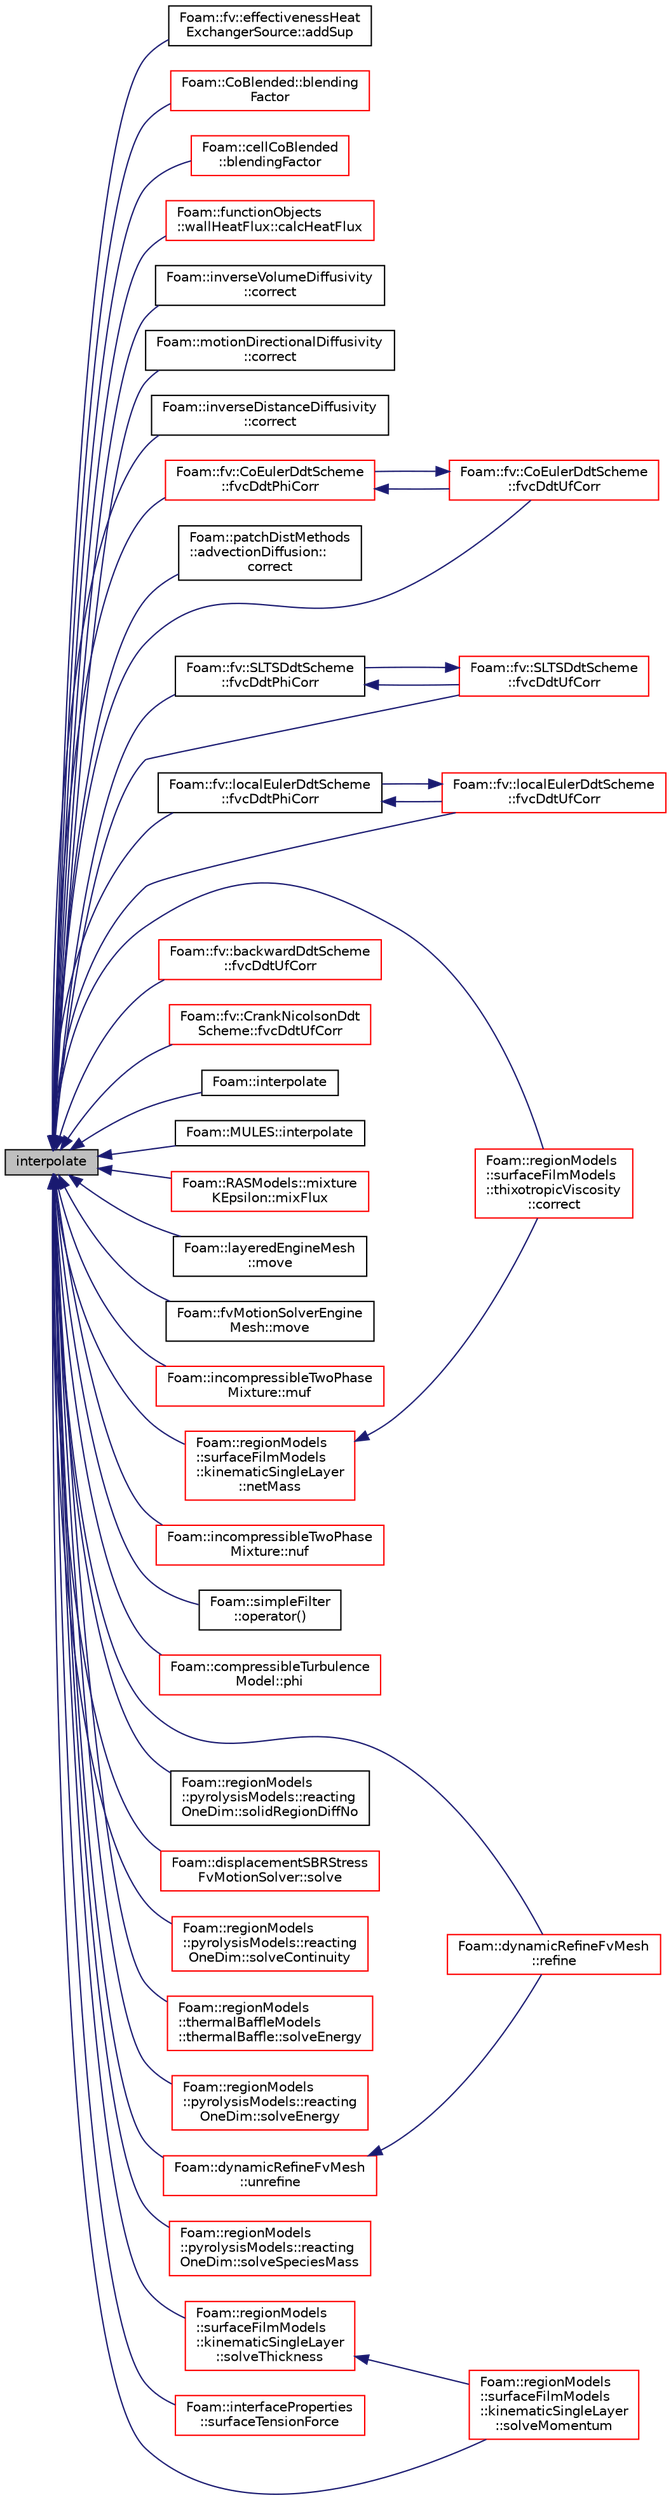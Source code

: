 digraph "interpolate"
{
  bgcolor="transparent";
  edge [fontname="Helvetica",fontsize="10",labelfontname="Helvetica",labelfontsize="10"];
  node [fontname="Helvetica",fontsize="10",shape=record];
  rankdir="LR";
  Node29004 [label="interpolate",height=0.2,width=0.4,color="black", fillcolor="grey75", style="filled", fontcolor="black"];
  Node29004 -> Node29005 [dir="back",color="midnightblue",fontsize="10",style="solid",fontname="Helvetica"];
  Node29005 [label="Foam::fv::effectivenessHeat\lExchangerSource::addSup",height=0.2,width=0.4,color="black",URL="$a24589.html#a1a2fc9c6c65fd9593d06fb8a5377afbe",tooltip="Scalar. "];
  Node29004 -> Node29006 [dir="back",color="midnightblue",fontsize="10",style="solid",fontname="Helvetica"];
  Node29006 [label="Foam::CoBlended::blending\lFactor",height=0.2,width=0.4,color="red",URL="$a23985.html#a04e8a7d5e7e25e7b04e427a68885ab2b",tooltip="Return the face-based blending factor. "];
  Node29004 -> Node29012 [dir="back",color="midnightblue",fontsize="10",style="solid",fontname="Helvetica"];
  Node29012 [label="Foam::cellCoBlended\l::blendingFactor",height=0.2,width=0.4,color="red",URL="$a23969.html#a04e8a7d5e7e25e7b04e427a68885ab2b",tooltip="Return the face-based blending factor. "];
  Node29004 -> Node29018 [dir="back",color="midnightblue",fontsize="10",style="solid",fontname="Helvetica"];
  Node29018 [label="Foam::functionObjects\l::wallHeatFlux::calcHeatFlux",height=0.2,width=0.4,color="red",URL="$a24337.html#a6507dd9133ec6981c8b14e80a74f53e2",tooltip="Calculate the heat-flux. "];
  Node29004 -> Node29020 [dir="back",color="midnightblue",fontsize="10",style="solid",fontname="Helvetica"];
  Node29020 [label="Foam::inverseVolumeDiffusivity\l::correct",height=0.2,width=0.4,color="black",URL="$a24493.html#a3ae44b28050c3aa494c1d8e18cf618c1",tooltip="Correct the motion diffusivity. "];
  Node29004 -> Node29021 [dir="back",color="midnightblue",fontsize="10",style="solid",fontname="Helvetica"];
  Node29021 [label="Foam::motionDirectionalDiffusivity\l::correct",height=0.2,width=0.4,color="black",URL="$a24509.html#a3ae44b28050c3aa494c1d8e18cf618c1",tooltip="Correct the motion diffusivity. "];
  Node29004 -> Node29022 [dir="back",color="midnightblue",fontsize="10",style="solid",fontname="Helvetica"];
  Node29022 [label="Foam::inverseDistanceDiffusivity\l::correct",height=0.2,width=0.4,color="black",URL="$a24481.html#a3ae44b28050c3aa494c1d8e18cf618c1",tooltip="Correct the motion diffusivity. "];
  Node29004 -> Node29023 [dir="back",color="midnightblue",fontsize="10",style="solid",fontname="Helvetica"];
  Node29023 [label="Foam::regionModels\l::surfaceFilmModels\l::thixotropicViscosity\l::correct",height=0.2,width=0.4,color="red",URL="$a30229.html#a2e639533765b4cde1bd3d0f0c528aa6c",tooltip="Correct. "];
  Node29004 -> Node29025 [dir="back",color="midnightblue",fontsize="10",style="solid",fontname="Helvetica"];
  Node29025 [label="Foam::patchDistMethods\l::advectionDiffusion::\lcorrect",height=0.2,width=0.4,color="black",URL="$a23713.html#a612bb420e07dbe61608dafebdebbaf8a",tooltip="Correct the given distance-to-patch and normal-to-patch fields. "];
  Node29004 -> Node29026 [dir="back",color="midnightblue",fontsize="10",style="solid",fontname="Helvetica"];
  Node29026 [label="Foam::fv::CoEulerDdtScheme\l::fvcDdtPhiCorr",height=0.2,width=0.4,color="red",URL="$a23289.html#a33f5cdb166b94225746ffebc3da4f759"];
  Node29026 -> Node29028 [dir="back",color="midnightblue",fontsize="10",style="solid",fontname="Helvetica"];
  Node29028 [label="Foam::fv::CoEulerDdtScheme\l::fvcDdtUfCorr",height=0.2,width=0.4,color="red",URL="$a23289.html#a08cbec5ced869c7c2325e049742bec85"];
  Node29028 -> Node29026 [dir="back",color="midnightblue",fontsize="10",style="solid",fontname="Helvetica"];
  Node29004 -> Node29031 [dir="back",color="midnightblue",fontsize="10",style="solid",fontname="Helvetica"];
  Node29031 [label="Foam::fv::SLTSDdtScheme\l::fvcDdtPhiCorr",height=0.2,width=0.4,color="black",URL="$a23317.html#a70599a08bad41eec8ff9c5b8b15bdfb4"];
  Node29031 -> Node29032 [dir="back",color="midnightblue",fontsize="10",style="solid",fontname="Helvetica"];
  Node29032 [label="Foam::fv::SLTSDdtScheme\l::fvcDdtUfCorr",height=0.2,width=0.4,color="red",URL="$a23317.html#ad31782971afded9cb24b31ea3d172752"];
  Node29032 -> Node29031 [dir="back",color="midnightblue",fontsize="10",style="solid",fontname="Helvetica"];
  Node29004 -> Node29034 [dir="back",color="midnightblue",fontsize="10",style="solid",fontname="Helvetica"];
  Node29034 [label="Foam::fv::localEulerDdtScheme\l::fvcDdtPhiCorr",height=0.2,width=0.4,color="black",URL="$a23313.html#aa748aa5731e72b3ab6b596a1a3b0cb2d"];
  Node29034 -> Node29035 [dir="back",color="midnightblue",fontsize="10",style="solid",fontname="Helvetica"];
  Node29035 [label="Foam::fv::localEulerDdtScheme\l::fvcDdtUfCorr",height=0.2,width=0.4,color="red",URL="$a23313.html#a7d1c87d08f139bbdfab3842a6cf6cc2f"];
  Node29035 -> Node29034 [dir="back",color="midnightblue",fontsize="10",style="solid",fontname="Helvetica"];
  Node29004 -> Node29037 [dir="back",color="midnightblue",fontsize="10",style="solid",fontname="Helvetica"];
  Node29037 [label="Foam::fv::backwardDdtScheme\l::fvcDdtUfCorr",height=0.2,width=0.4,color="red",URL="$a23281.html#a116ff4bf9de040e220fd93a58feb4e75"];
  Node29004 -> Node29028 [dir="back",color="midnightblue",fontsize="10",style="solid",fontname="Helvetica"];
  Node29004 -> Node29032 [dir="back",color="midnightblue",fontsize="10",style="solid",fontname="Helvetica"];
  Node29004 -> Node29035 [dir="back",color="midnightblue",fontsize="10",style="solid",fontname="Helvetica"];
  Node29004 -> Node29040 [dir="back",color="midnightblue",fontsize="10",style="solid",fontname="Helvetica"];
  Node29040 [label="Foam::fv::CrankNicolsonDdt\lScheme::fvcDdtUfCorr",height=0.2,width=0.4,color="red",URL="$a23293.html#a6552d37151b37eae5f82370b5ddbac91"];
  Node29004 -> Node29043 [dir="back",color="midnightblue",fontsize="10",style="solid",fontname="Helvetica"];
  Node29043 [label="Foam::interpolate",height=0.2,width=0.4,color="black",URL="$a21851.html#ab78a11ca7821ef611119242663cbe895",tooltip="Interpolate field vf according to direction dir. "];
  Node29004 -> Node29044 [dir="back",color="midnightblue",fontsize="10",style="solid",fontname="Helvetica"];
  Node29044 [label="Foam::MULES::interpolate",height=0.2,width=0.4,color="black",URL="$a21864.html#a4af43c1eb899cea598bb952c0b19e55d"];
  Node29004 -> Node29045 [dir="back",color="midnightblue",fontsize="10",style="solid",fontname="Helvetica"];
  Node29045 [label="Foam::RASModels::mixture\lKEpsilon::mixFlux",height=0.2,width=0.4,color="red",URL="$a32109.html#ac173b78051f80cc1d7826a9db9690c9c"];
  Node29004 -> Node29049 [dir="back",color="midnightblue",fontsize="10",style="solid",fontname="Helvetica"];
  Node29049 [label="Foam::layeredEngineMesh\l::move",height=0.2,width=0.4,color="black",URL="$a22573.html#a68c0b61b84e4e095b6463cadc275adae"];
  Node29004 -> Node29050 [dir="back",color="midnightblue",fontsize="10",style="solid",fontname="Helvetica"];
  Node29050 [label="Foam::fvMotionSolverEngine\lMesh::move",height=0.2,width=0.4,color="black",URL="$a22569.html#a68c0b61b84e4e095b6463cadc275adae"];
  Node29004 -> Node29051 [dir="back",color="midnightblue",fontsize="10",style="solid",fontname="Helvetica"];
  Node29051 [label="Foam::incompressibleTwoPhase\lMixture::muf",height=0.2,width=0.4,color="red",URL="$a31841.html#a0391770a356370cc28f01b4487b39fb7",tooltip="Return the face-interpolated dynamic laminar viscosity. "];
  Node29004 -> Node29053 [dir="back",color="midnightblue",fontsize="10",style="solid",fontname="Helvetica"];
  Node29053 [label="Foam::regionModels\l::surfaceFilmModels\l::kinematicSingleLayer\l::netMass",height=0.2,width=0.4,color="red",URL="$a30117.html#aea82ba05db23193d56639def808a6154",tooltip="Return the net film mass available over the next integration. "];
  Node29053 -> Node29023 [dir="back",color="midnightblue",fontsize="10",style="solid",fontname="Helvetica"];
  Node29004 -> Node29056 [dir="back",color="midnightblue",fontsize="10",style="solid",fontname="Helvetica"];
  Node29056 [label="Foam::incompressibleTwoPhase\lMixture::nuf",height=0.2,width=0.4,color="red",URL="$a31841.html#a0e2e330a3952a84c784e66d147c33687",tooltip="Return the face-interpolated kinematic laminar viscosity. "];
  Node29004 -> Node29058 [dir="back",color="midnightblue",fontsize="10",style="solid",fontname="Helvetica"];
  Node29058 [label="Foam::simpleFilter\l::operator()",height=0.2,width=0.4,color="black",URL="$a32273.html#a57f485be4b718f128b5c974aea60a703"];
  Node29004 -> Node29059 [dir="back",color="midnightblue",fontsize="10",style="solid",fontname="Helvetica"];
  Node29059 [label="Foam::compressibleTurbulence\lModel::phi",height=0.2,width=0.4,color="red",URL="$a31977.html#acc92e3df4edea382ecf752c53b88a7b3",tooltip="Return the volumetric flux field. "];
  Node29004 -> Node29064 [dir="back",color="midnightblue",fontsize="10",style="solid",fontname="Helvetica"];
  Node29064 [label="Foam::dynamicRefineFvMesh\l::refine",height=0.2,width=0.4,color="red",URL="$a22109.html#a4cc059364e8fc86931758f25f0503d7e",tooltip="Refine cells. Update mesh and fields. "];
  Node29004 -> Node29069 [dir="back",color="midnightblue",fontsize="10",style="solid",fontname="Helvetica"];
  Node29069 [label="Foam::regionModels\l::pyrolysisModels::reacting\lOneDim::solidRegionDiffNo",height=0.2,width=0.4,color="black",URL="$a30053.html#a13b515b67177488efbd8bb27dd569939",tooltip="Mean diffusion number of the solid region. "];
  Node29004 -> Node29070 [dir="back",color="midnightblue",fontsize="10",style="solid",fontname="Helvetica"];
  Node29070 [label="Foam::displacementSBRStress\lFvMotionSolver::solve",height=0.2,width=0.4,color="red",URL="$a24453.html#af7d39f0eac0af0ed5785935ac72a1e7d",tooltip="Solve for motion. "];
  Node29004 -> Node29072 [dir="back",color="midnightblue",fontsize="10",style="solid",fontname="Helvetica"];
  Node29072 [label="Foam::regionModels\l::pyrolysisModels::reacting\lOneDim::solveContinuity",height=0.2,width=0.4,color="red",URL="$a30053.html#a1a4c7f06441e29b9703723dfd2e5976d",tooltip="Solve continuity equation. "];
  Node29004 -> Node29074 [dir="back",color="midnightblue",fontsize="10",style="solid",fontname="Helvetica"];
  Node29074 [label="Foam::regionModels\l::thermalBaffleModels\l::thermalBaffle::solveEnergy",height=0.2,width=0.4,color="red",URL="$a30277.html#a533e6e7fb2c00cd976a89d545355000c",tooltip="Solve energy equation. "];
  Node29004 -> Node29076 [dir="back",color="midnightblue",fontsize="10",style="solid",fontname="Helvetica"];
  Node29076 [label="Foam::regionModels\l::pyrolysisModels::reacting\lOneDim::solveEnergy",height=0.2,width=0.4,color="red",URL="$a30053.html#a533e6e7fb2c00cd976a89d545355000c",tooltip="Solve energy. "];
  Node29004 -> Node29077 [dir="back",color="midnightblue",fontsize="10",style="solid",fontname="Helvetica"];
  Node29077 [label="Foam::regionModels\l::surfaceFilmModels\l::kinematicSingleLayer\l::solveMomentum",height=0.2,width=0.4,color="red",URL="$a30117.html#aaba5d5ef7ac2693c87b0b31a7605f178",tooltip="Solve for film velocity. "];
  Node29004 -> Node29081 [dir="back",color="midnightblue",fontsize="10",style="solid",fontname="Helvetica"];
  Node29081 [label="Foam::regionModels\l::pyrolysisModels::reacting\lOneDim::solveSpeciesMass",height=0.2,width=0.4,color="red",URL="$a30053.html#a11a62c12f16dc6c9ed50053f4b66d9a1",tooltip="Solve solid species mass conservation. "];
  Node29004 -> Node29082 [dir="back",color="midnightblue",fontsize="10",style="solid",fontname="Helvetica"];
  Node29082 [label="Foam::regionModels\l::surfaceFilmModels\l::kinematicSingleLayer\l::solveThickness",height=0.2,width=0.4,color="red",URL="$a30117.html#a38ccae6e6751502d71d2490fca96a516",tooltip="Solve coupled velocity-thickness equations. "];
  Node29082 -> Node29077 [dir="back",color="midnightblue",fontsize="10",style="solid",fontname="Helvetica"];
  Node29004 -> Node29083 [dir="back",color="midnightblue",fontsize="10",style="solid",fontname="Helvetica"];
  Node29083 [label="Foam::interfaceProperties\l::surfaceTensionForce",height=0.2,width=0.4,color="red",URL="$a31885.html#a0564a6219e50501d0284a87e24762cd8"];
  Node29004 -> Node29085 [dir="back",color="midnightblue",fontsize="10",style="solid",fontname="Helvetica"];
  Node29085 [label="Foam::dynamicRefineFvMesh\l::unrefine",height=0.2,width=0.4,color="red",URL="$a22109.html#adade44a7507ea6fc270d918b362ca6c1",tooltip="Unrefine cells. Gets passed in centre points of cells to combine. "];
  Node29085 -> Node29064 [dir="back",color="midnightblue",fontsize="10",style="solid",fontname="Helvetica"];
}
